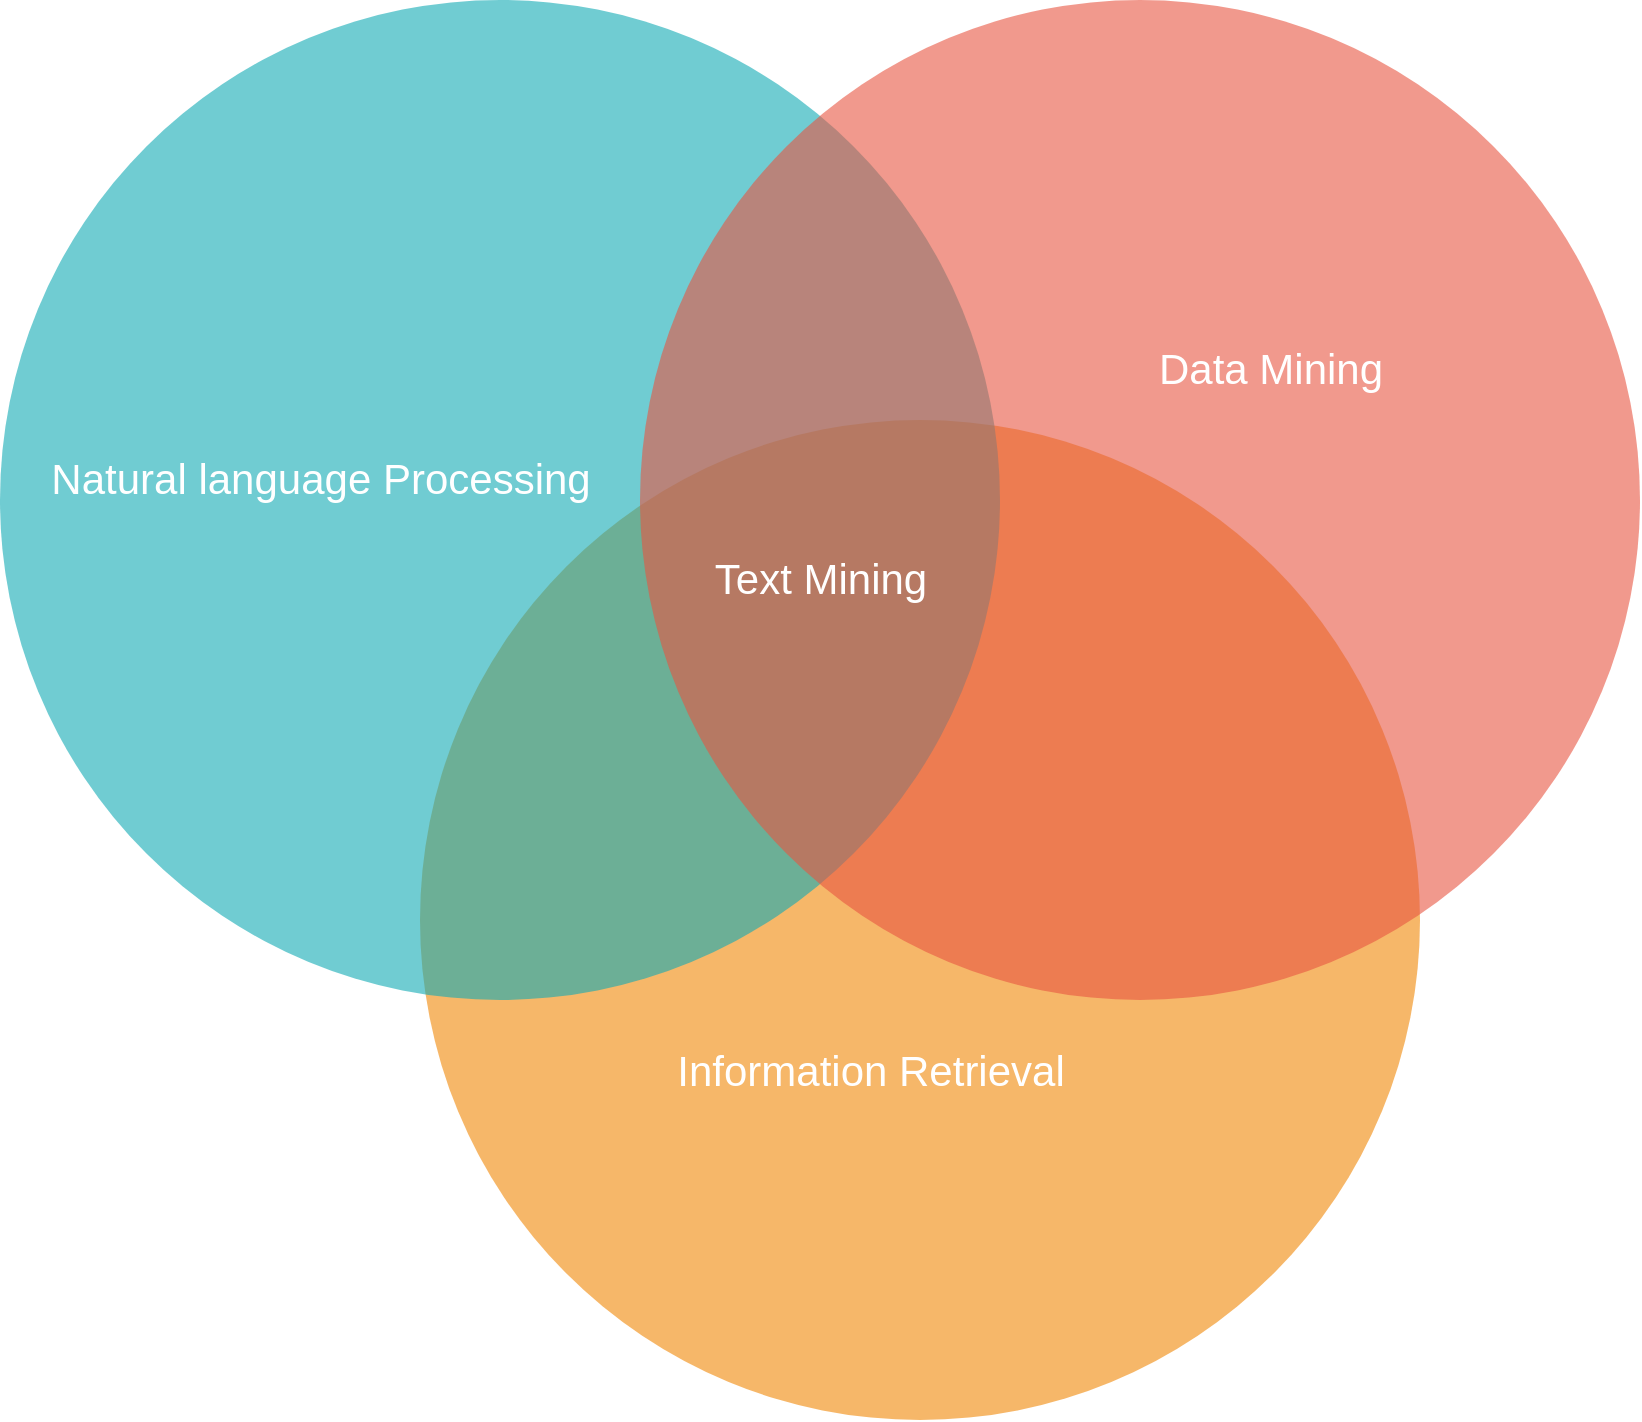 <mxfile version="24.3.1" type="github">
  <diagram id="3228e29e-7158-1315-38df-8450db1d8a1d" name="Page-1">
    <mxGraphModel dx="1420" dy="740" grid="1" gridSize="10" guides="1" tooltips="1" connect="1" arrows="1" fold="1" page="1" pageScale="1" pageWidth="1169" pageHeight="827" background="none" math="0" shadow="0">
      <root>
        <mxCell id="0" />
        <mxCell id="1" parent="0" />
        <mxCell id="21531" value="" style="ellipse;fillColor=#F08705;opacity=60;strokeColor=none;html=1;fontColor=#FFFFFF;" parent="1" vertex="1">
          <mxGeometry x="370" y="290" width="500" height="500" as="geometry" />
        </mxCell>
        <mxCell id="21532" value="" style="ellipse;fillColor=#12AAB5;opacity=60;strokeColor=none;html=1;fontColor=#FFFFFF;" parent="1" vertex="1">
          <mxGeometry x="160" y="80" width="500" height="500" as="geometry" />
        </mxCell>
        <mxCell id="21533" value="" style="ellipse;fillColor=#e85642;opacity=60;strokeColor=none;html=1;fontColor=#FFFFFF;" parent="1" vertex="1">
          <mxGeometry x="480" y="80" width="500" height="500" as="geometry" />
        </mxCell>
        <mxCell id="21534" value="&lt;font style=&quot;font-size: 21px;&quot;&gt;Natural language Processing&lt;/font&gt;" style="text;fontSize=24;align=center;verticalAlign=middle;html=1;fontColor=#FFFFFF;" parent="1" vertex="1">
          <mxGeometry x="250" y="298.5" width="140" height="40" as="geometry" />
        </mxCell>
        <mxCell id="21535" value="&lt;font style=&quot;font-size: 21px;&quot;&gt;Data Mining&lt;/font&gt;" style="text;fontSize=24;align=center;verticalAlign=middle;html=1;fontColor=#FFFFFF;" parent="1" vertex="1">
          <mxGeometry x="699.5" y="228.5" width="190" height="70" as="geometry" />
        </mxCell>
        <mxCell id="21536" value="&lt;font style=&quot;font-size: 21px;&quot;&gt;Information Retrieval&lt;/font&gt;" style="text;fontSize=24;align=center;verticalAlign=middle;html=1;fontColor=#FFFFFF;" parent="1" vertex="1">
          <mxGeometry x="499.5" y="580" width="190" height="70" as="geometry" />
        </mxCell>
        <mxCell id="21540" value="&lt;font style=&quot;font-size: 21px;&quot;&gt;Text Mining&lt;/font&gt;" style="text;align=center;html=1;fontColor=#FFFFFF;fontSize=16;" parent="1" vertex="1">
          <mxGeometry x="540" y="350" width="59.5" height="48.5" as="geometry" />
        </mxCell>
      </root>
    </mxGraphModel>
  </diagram>
</mxfile>
